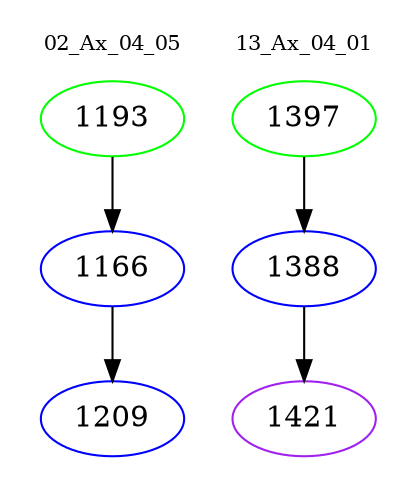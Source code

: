 digraph{
subgraph cluster_0 {
color = white
label = "02_Ax_04_05";
fontsize=10;
T0_1193 [label="1193", color="green"]
T0_1193 -> T0_1166 [color="black"]
T0_1166 [label="1166", color="blue"]
T0_1166 -> T0_1209 [color="black"]
T0_1209 [label="1209", color="blue"]
}
subgraph cluster_1 {
color = white
label = "13_Ax_04_01";
fontsize=10;
T1_1397 [label="1397", color="green"]
T1_1397 -> T1_1388 [color="black"]
T1_1388 [label="1388", color="blue"]
T1_1388 -> T1_1421 [color="black"]
T1_1421 [label="1421", color="purple"]
}
}
